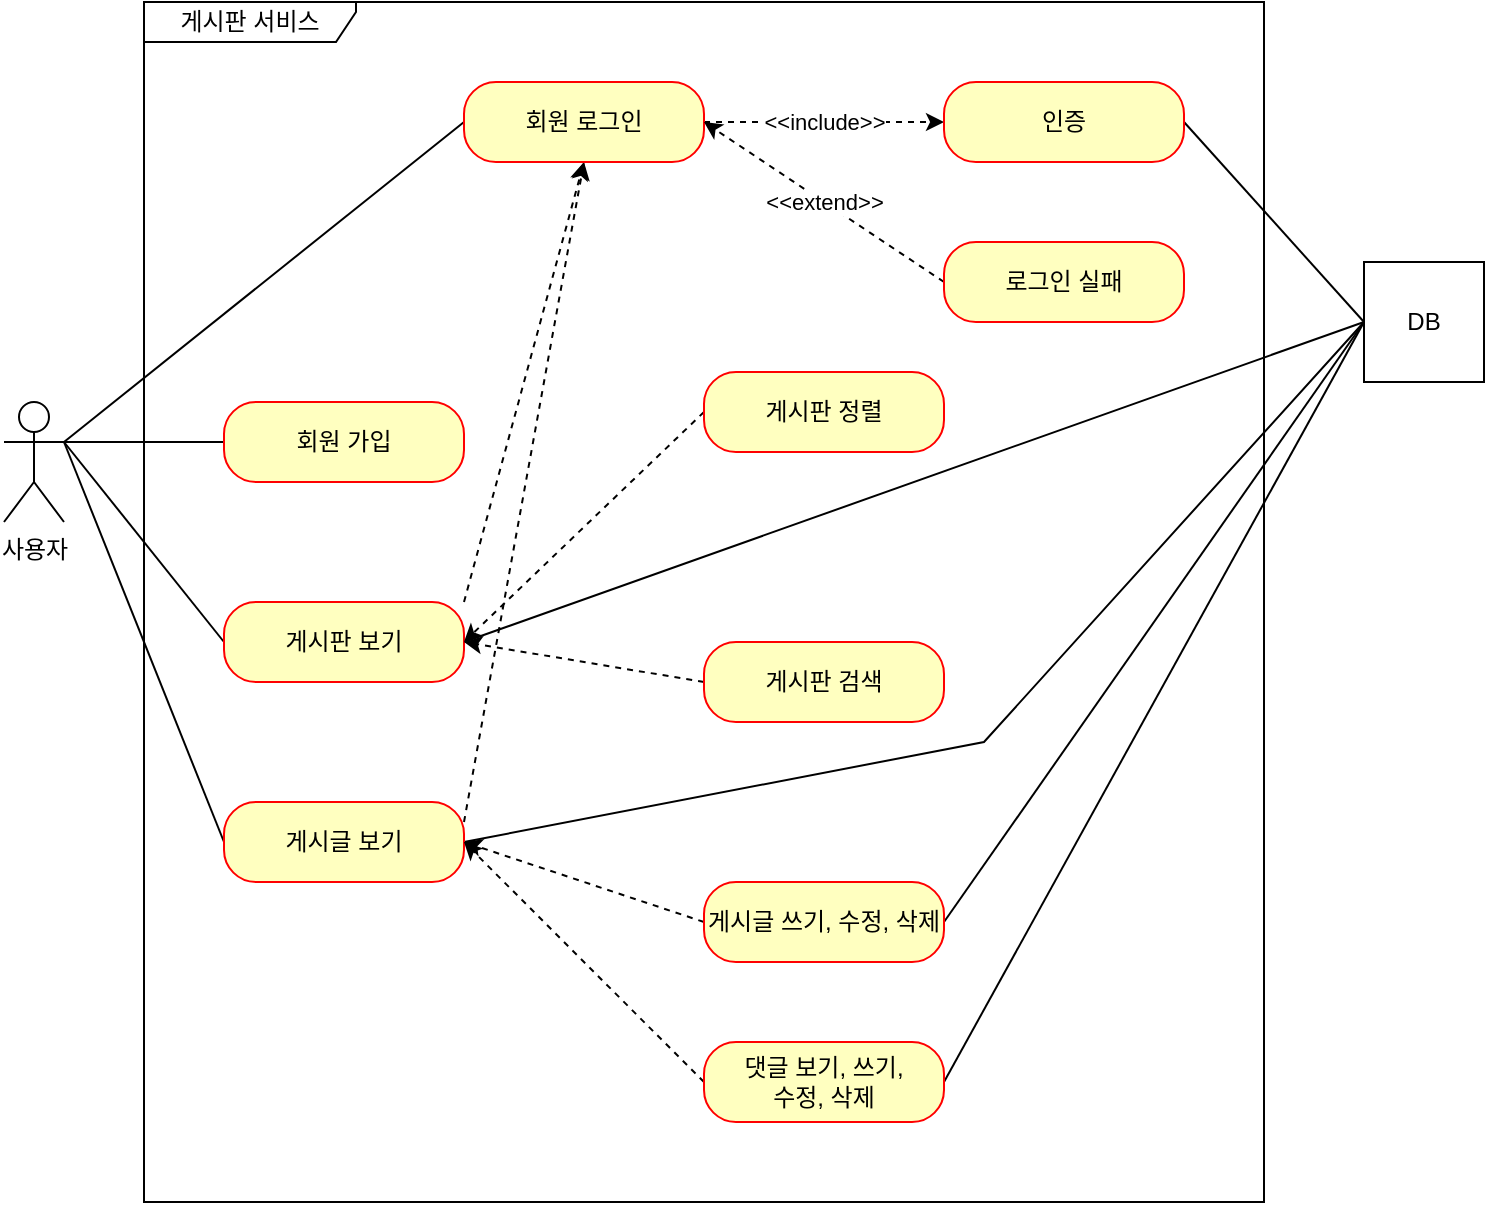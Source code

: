 <mxfile version="21.2.6" type="github">
  <diagram name="페이지-1" id="kJhwUa7qlQonYNo-6Tl3">
    <mxGraphModel dx="1430" dy="780" grid="1" gridSize="10" guides="1" tooltips="1" connect="1" arrows="1" fold="1" page="1" pageScale="1" pageWidth="827" pageHeight="1169" math="0" shadow="0">
      <root>
        <mxCell id="0" />
        <mxCell id="1" parent="0" />
        <mxCell id="dUK_gJdnmktwVG0MNblF-1" value="사용자" style="shape=umlActor;verticalLabelPosition=bottom;verticalAlign=top;html=1;" parent="1" vertex="1">
          <mxGeometry x="50" y="560" width="30" height="60" as="geometry" />
        </mxCell>
        <mxCell id="dUK_gJdnmktwVG0MNblF-2" value="게시판 서비스" style="shape=umlFrame;whiteSpace=wrap;html=1;pointerEvents=0;width=106;height=20;" parent="1" vertex="1">
          <mxGeometry x="120" y="360" width="560" height="600" as="geometry" />
        </mxCell>
        <mxCell id="nWxZONxNKbPEm1r-1Ae_-7" style="edgeStyle=orthogonalEdgeStyle;rounded=0;orthogonalLoop=1;jettySize=auto;html=1;exitX=0;exitY=0.5;exitDx=0;exitDy=0;entryX=1;entryY=0.333;entryDx=0;entryDy=0;entryPerimeter=0;endArrow=none;endFill=0;" edge="1" parent="1" source="gmeVBhwJLjxL1ppNdEiM-7" target="dUK_gJdnmktwVG0MNblF-1">
          <mxGeometry relative="1" as="geometry" />
        </mxCell>
        <mxCell id="gmeVBhwJLjxL1ppNdEiM-7" value="회원 가입" style="rounded=1;whiteSpace=wrap;html=1;arcSize=40;fontColor=#000000;fillColor=#ffffc0;strokeColor=#ff0000;" parent="1" vertex="1">
          <mxGeometry x="160" y="560" width="120" height="40" as="geometry" />
        </mxCell>
        <mxCell id="nWxZONxNKbPEm1r-1Ae_-8" style="rounded=0;orthogonalLoop=1;jettySize=auto;html=1;exitX=0;exitY=0.5;exitDx=0;exitDy=0;endArrow=none;endFill=0;" edge="1" parent="1" source="gmeVBhwJLjxL1ppNdEiM-10">
          <mxGeometry relative="1" as="geometry">
            <mxPoint x="80" y="580" as="targetPoint" />
          </mxGeometry>
        </mxCell>
        <mxCell id="nWxZONxNKbPEm1r-1Ae_-15" style="rounded=0;orthogonalLoop=1;jettySize=auto;html=1;exitX=1;exitY=0;exitDx=0;exitDy=0;entryX=0.5;entryY=1;entryDx=0;entryDy=0;dashed=1;" edge="1" parent="1" source="gmeVBhwJLjxL1ppNdEiM-10" target="gmeVBhwJLjxL1ppNdEiM-12">
          <mxGeometry relative="1" as="geometry" />
        </mxCell>
        <mxCell id="nWxZONxNKbPEm1r-1Ae_-24" style="rounded=0;orthogonalLoop=1;jettySize=auto;html=1;exitX=1;exitY=0.5;exitDx=0;exitDy=0;entryX=0;entryY=0.5;entryDx=0;entryDy=0;endArrow=none;endFill=0;" edge="1" parent="1" source="gmeVBhwJLjxL1ppNdEiM-10" target="nWxZONxNKbPEm1r-1Ae_-21">
          <mxGeometry relative="1" as="geometry" />
        </mxCell>
        <mxCell id="gmeVBhwJLjxL1ppNdEiM-10" value="게시판 보기" style="rounded=1;whiteSpace=wrap;html=1;arcSize=40;fontColor=#000000;fillColor=#ffffc0;strokeColor=#ff0000;" parent="1" vertex="1">
          <mxGeometry x="160" y="660" width="120" height="40" as="geometry" />
        </mxCell>
        <mxCell id="nWxZONxNKbPEm1r-1Ae_-9" style="rounded=0;orthogonalLoop=1;jettySize=auto;html=1;exitX=0;exitY=0.5;exitDx=0;exitDy=0;strokeColor=none;" edge="1" parent="1" source="gmeVBhwJLjxL1ppNdEiM-11">
          <mxGeometry relative="1" as="geometry">
            <mxPoint x="80" y="580" as="targetPoint" />
          </mxGeometry>
        </mxCell>
        <mxCell id="nWxZONxNKbPEm1r-1Ae_-10" style="rounded=0;orthogonalLoop=1;jettySize=auto;html=1;exitX=0;exitY=0.5;exitDx=0;exitDy=0;endArrow=none;endFill=0;" edge="1" parent="1" source="gmeVBhwJLjxL1ppNdEiM-11">
          <mxGeometry relative="1" as="geometry">
            <mxPoint x="80" y="580" as="targetPoint" />
          </mxGeometry>
        </mxCell>
        <mxCell id="nWxZONxNKbPEm1r-1Ae_-16" style="rounded=0;orthogonalLoop=1;jettySize=auto;html=1;exitX=1;exitY=0.25;exitDx=0;exitDy=0;entryX=0.5;entryY=1;entryDx=0;entryDy=0;dashed=1;" edge="1" parent="1" source="gmeVBhwJLjxL1ppNdEiM-11" target="gmeVBhwJLjxL1ppNdEiM-12">
          <mxGeometry relative="1" as="geometry">
            <mxPoint x="330" y="440" as="targetPoint" />
          </mxGeometry>
        </mxCell>
        <mxCell id="nWxZONxNKbPEm1r-1Ae_-25" style="rounded=0;orthogonalLoop=1;jettySize=auto;html=1;exitX=1;exitY=0.5;exitDx=0;exitDy=0;entryX=0;entryY=0.5;entryDx=0;entryDy=0;endArrow=none;endFill=0;" edge="1" parent="1" source="gmeVBhwJLjxL1ppNdEiM-11" target="nWxZONxNKbPEm1r-1Ae_-21">
          <mxGeometry relative="1" as="geometry">
            <Array as="points">
              <mxPoint x="540" y="730" />
            </Array>
          </mxGeometry>
        </mxCell>
        <mxCell id="gmeVBhwJLjxL1ppNdEiM-11" value="게시글 보기" style="rounded=1;whiteSpace=wrap;html=1;arcSize=40;fontColor=#000000;fillColor=#ffffc0;strokeColor=#ff0000;" parent="1" vertex="1">
          <mxGeometry x="160" y="760" width="120" height="40" as="geometry" />
        </mxCell>
        <mxCell id="nWxZONxNKbPEm1r-1Ae_-11" style="rounded=0;orthogonalLoop=1;jettySize=auto;html=1;exitX=0;exitY=0.5;exitDx=0;exitDy=0;endArrow=none;endFill=0;" edge="1" parent="1" source="gmeVBhwJLjxL1ppNdEiM-12">
          <mxGeometry relative="1" as="geometry">
            <mxPoint x="80" y="580" as="targetPoint" />
          </mxGeometry>
        </mxCell>
        <mxCell id="nWxZONxNKbPEm1r-1Ae_-13" value="&amp;lt;&amp;lt;include&amp;gt;&amp;gt;" style="edgeStyle=orthogonalEdgeStyle;rounded=0;orthogonalLoop=1;jettySize=auto;html=1;exitX=1;exitY=0.5;exitDx=0;exitDy=0;entryX=0;entryY=0.5;entryDx=0;entryDy=0;dashed=1;" edge="1" parent="1" source="gmeVBhwJLjxL1ppNdEiM-12" target="gmeVBhwJLjxL1ppNdEiM-13">
          <mxGeometry relative="1" as="geometry">
            <mxPoint as="offset" />
          </mxGeometry>
        </mxCell>
        <mxCell id="gmeVBhwJLjxL1ppNdEiM-12" value="회원 로그인" style="rounded=1;whiteSpace=wrap;html=1;arcSize=40;fontColor=#000000;fillColor=#ffffc0;strokeColor=#ff0000;" parent="1" vertex="1">
          <mxGeometry x="280" y="400" width="120" height="40" as="geometry" />
        </mxCell>
        <mxCell id="nWxZONxNKbPEm1r-1Ae_-23" style="rounded=0;orthogonalLoop=1;jettySize=auto;html=1;exitX=1;exitY=0.5;exitDx=0;exitDy=0;entryX=0;entryY=0.5;entryDx=0;entryDy=0;endArrow=none;endFill=0;" edge="1" parent="1" source="gmeVBhwJLjxL1ppNdEiM-13" target="nWxZONxNKbPEm1r-1Ae_-21">
          <mxGeometry relative="1" as="geometry" />
        </mxCell>
        <mxCell id="gmeVBhwJLjxL1ppNdEiM-13" value="인증" style="rounded=1;whiteSpace=wrap;html=1;arcSize=40;fontColor=#000000;fillColor=#ffffc0;strokeColor=#ff0000;" parent="1" vertex="1">
          <mxGeometry x="520" y="400" width="120" height="40" as="geometry" />
        </mxCell>
        <mxCell id="nWxZONxNKbPEm1r-1Ae_-14" value="&amp;lt;&amp;lt;extend&amp;gt;&amp;gt;" style="rounded=0;orthogonalLoop=1;jettySize=auto;html=1;exitX=0;exitY=0.5;exitDx=0;exitDy=0;entryX=1;entryY=0.5;entryDx=0;entryDy=0;dashed=1;" edge="1" parent="1" source="gmeVBhwJLjxL1ppNdEiM-14" target="gmeVBhwJLjxL1ppNdEiM-12">
          <mxGeometry relative="1" as="geometry" />
        </mxCell>
        <mxCell id="gmeVBhwJLjxL1ppNdEiM-14" value="로그인 실패" style="rounded=1;whiteSpace=wrap;html=1;arcSize=40;fontColor=#000000;fillColor=#ffffc0;strokeColor=#ff0000;" parent="1" vertex="1">
          <mxGeometry x="520" y="480" width="120" height="40" as="geometry" />
        </mxCell>
        <mxCell id="nWxZONxNKbPEm1r-1Ae_-17" style="rounded=0;orthogonalLoop=1;jettySize=auto;html=1;exitX=0;exitY=0.5;exitDx=0;exitDy=0;entryX=1;entryY=0.5;entryDx=0;entryDy=0;dashed=1;" edge="1" parent="1" source="nWxZONxNKbPEm1r-1Ae_-1" target="gmeVBhwJLjxL1ppNdEiM-10">
          <mxGeometry relative="1" as="geometry" />
        </mxCell>
        <mxCell id="nWxZONxNKbPEm1r-1Ae_-1" value="게시판 정렬" style="rounded=1;whiteSpace=wrap;html=1;arcSize=40;fontColor=#000000;fillColor=#ffffc0;strokeColor=#ff0000;" vertex="1" parent="1">
          <mxGeometry x="400" y="545" width="120" height="40" as="geometry" />
        </mxCell>
        <mxCell id="nWxZONxNKbPEm1r-1Ae_-18" style="rounded=0;orthogonalLoop=1;jettySize=auto;html=1;exitX=0;exitY=0.5;exitDx=0;exitDy=0;entryX=1;entryY=0.5;entryDx=0;entryDy=0;dashed=1;" edge="1" parent="1" source="nWxZONxNKbPEm1r-1Ae_-2" target="gmeVBhwJLjxL1ppNdEiM-10">
          <mxGeometry relative="1" as="geometry" />
        </mxCell>
        <mxCell id="nWxZONxNKbPEm1r-1Ae_-2" value="게시판 검색" style="rounded=1;whiteSpace=wrap;html=1;arcSize=40;fontColor=#000000;fillColor=#ffffc0;strokeColor=#ff0000;" vertex="1" parent="1">
          <mxGeometry x="400" y="680" width="120" height="40" as="geometry" />
        </mxCell>
        <mxCell id="nWxZONxNKbPEm1r-1Ae_-19" style="rounded=0;orthogonalLoop=1;jettySize=auto;html=1;exitX=0;exitY=0.5;exitDx=0;exitDy=0;dashed=1;entryX=1;entryY=0.5;entryDx=0;entryDy=0;" edge="1" parent="1" source="nWxZONxNKbPEm1r-1Ae_-3" target="gmeVBhwJLjxL1ppNdEiM-11">
          <mxGeometry relative="1" as="geometry" />
        </mxCell>
        <mxCell id="nWxZONxNKbPEm1r-1Ae_-26" style="rounded=0;orthogonalLoop=1;jettySize=auto;html=1;exitX=1;exitY=0.5;exitDx=0;exitDy=0;entryX=0;entryY=0.5;entryDx=0;entryDy=0;endArrow=none;endFill=0;" edge="1" parent="1" source="nWxZONxNKbPEm1r-1Ae_-3" target="nWxZONxNKbPEm1r-1Ae_-21">
          <mxGeometry relative="1" as="geometry" />
        </mxCell>
        <mxCell id="nWxZONxNKbPEm1r-1Ae_-3" value="게시글 쓰기, 수정, 삭제" style="rounded=1;whiteSpace=wrap;html=1;arcSize=40;fontColor=#000000;fillColor=#ffffc0;strokeColor=#ff0000;" vertex="1" parent="1">
          <mxGeometry x="400" y="800" width="120" height="40" as="geometry" />
        </mxCell>
        <mxCell id="nWxZONxNKbPEm1r-1Ae_-20" style="rounded=0;orthogonalLoop=1;jettySize=auto;html=1;exitX=0;exitY=0.5;exitDx=0;exitDy=0;entryX=1;entryY=0.5;entryDx=0;entryDy=0;dashed=1;" edge="1" parent="1" source="nWxZONxNKbPEm1r-1Ae_-4" target="gmeVBhwJLjxL1ppNdEiM-11">
          <mxGeometry relative="1" as="geometry" />
        </mxCell>
        <mxCell id="nWxZONxNKbPEm1r-1Ae_-27" style="rounded=0;orthogonalLoop=1;jettySize=auto;html=1;exitX=1;exitY=0.5;exitDx=0;exitDy=0;entryX=0;entryY=0.5;entryDx=0;entryDy=0;endArrow=none;endFill=0;" edge="1" parent="1" source="nWxZONxNKbPEm1r-1Ae_-4" target="nWxZONxNKbPEm1r-1Ae_-21">
          <mxGeometry relative="1" as="geometry" />
        </mxCell>
        <mxCell id="nWxZONxNKbPEm1r-1Ae_-4" value="댓글 보기, 쓰기,&lt;br&gt;수정, 삭제" style="rounded=1;whiteSpace=wrap;html=1;arcSize=40;fontColor=#000000;fillColor=#ffffc0;strokeColor=#ff0000;" vertex="1" parent="1">
          <mxGeometry x="400" y="880" width="120" height="40" as="geometry" />
        </mxCell>
        <mxCell id="nWxZONxNKbPEm1r-1Ae_-21" value="DB" style="html=1;dropTarget=0;whiteSpace=wrap;" vertex="1" parent="1">
          <mxGeometry x="730" y="490" width="60" height="60" as="geometry" />
        </mxCell>
      </root>
    </mxGraphModel>
  </diagram>
</mxfile>
